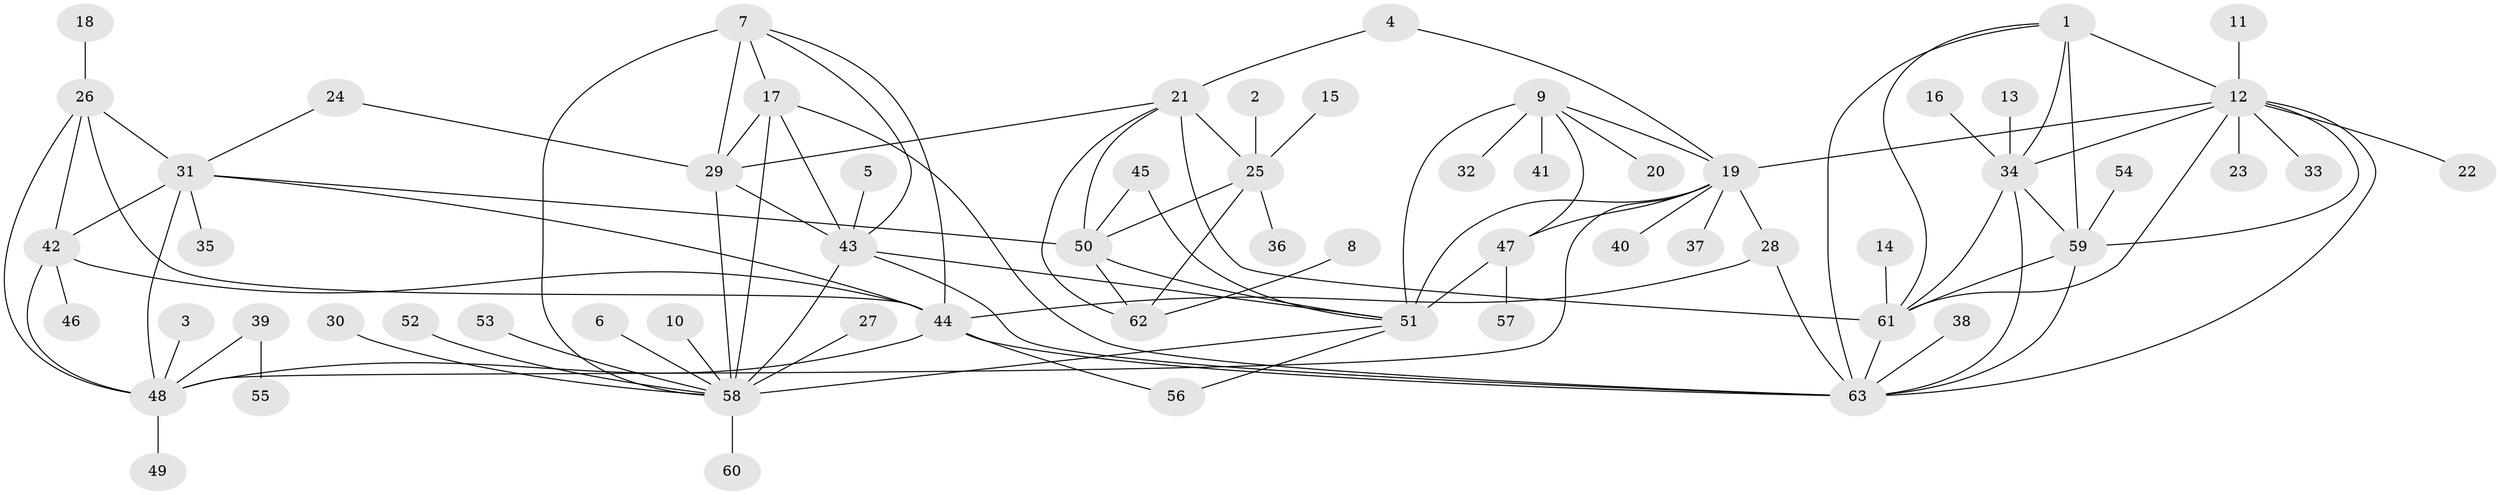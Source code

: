// original degree distribution, {9: 0.03968253968253968, 12: 0.015873015873015872, 5: 0.015873015873015872, 8: 0.06349206349206349, 11: 0.023809523809523808, 6: 0.031746031746031744, 13: 0.007936507936507936, 7: 0.031746031746031744, 10: 0.015873015873015872, 3: 0.031746031746031744, 1: 0.5952380952380952, 2: 0.12698412698412698}
// Generated by graph-tools (version 1.1) at 2025/02/03/09/25 03:02:36]
// undirected, 63 vertices, 104 edges
graph export_dot {
graph [start="1"]
  node [color=gray90,style=filled];
  1;
  2;
  3;
  4;
  5;
  6;
  7;
  8;
  9;
  10;
  11;
  12;
  13;
  14;
  15;
  16;
  17;
  18;
  19;
  20;
  21;
  22;
  23;
  24;
  25;
  26;
  27;
  28;
  29;
  30;
  31;
  32;
  33;
  34;
  35;
  36;
  37;
  38;
  39;
  40;
  41;
  42;
  43;
  44;
  45;
  46;
  47;
  48;
  49;
  50;
  51;
  52;
  53;
  54;
  55;
  56;
  57;
  58;
  59;
  60;
  61;
  62;
  63;
  1 -- 12 [weight=1.0];
  1 -- 34 [weight=1.0];
  1 -- 59 [weight=1.0];
  1 -- 61 [weight=1.0];
  1 -- 63 [weight=1.0];
  2 -- 25 [weight=1.0];
  3 -- 48 [weight=1.0];
  4 -- 19 [weight=1.0];
  4 -- 21 [weight=1.0];
  5 -- 43 [weight=1.0];
  6 -- 58 [weight=1.0];
  7 -- 17 [weight=1.0];
  7 -- 29 [weight=1.0];
  7 -- 43 [weight=1.0];
  7 -- 44 [weight=1.0];
  7 -- 58 [weight=2.0];
  8 -- 62 [weight=1.0];
  9 -- 19 [weight=2.0];
  9 -- 20 [weight=1.0];
  9 -- 32 [weight=1.0];
  9 -- 41 [weight=1.0];
  9 -- 47 [weight=2.0];
  9 -- 51 [weight=4.0];
  10 -- 58 [weight=1.0];
  11 -- 12 [weight=1.0];
  12 -- 19 [weight=1.0];
  12 -- 22 [weight=1.0];
  12 -- 23 [weight=1.0];
  12 -- 33 [weight=1.0];
  12 -- 34 [weight=1.0];
  12 -- 59 [weight=1.0];
  12 -- 61 [weight=1.0];
  12 -- 63 [weight=1.0];
  13 -- 34 [weight=1.0];
  14 -- 61 [weight=1.0];
  15 -- 25 [weight=1.0];
  16 -- 34 [weight=1.0];
  17 -- 29 [weight=1.0];
  17 -- 43 [weight=1.0];
  17 -- 58 [weight=2.0];
  17 -- 63 [weight=1.0];
  18 -- 26 [weight=1.0];
  19 -- 28 [weight=1.0];
  19 -- 37 [weight=1.0];
  19 -- 40 [weight=1.0];
  19 -- 47 [weight=1.0];
  19 -- 48 [weight=1.0];
  19 -- 51 [weight=2.0];
  21 -- 25 [weight=4.0];
  21 -- 29 [weight=1.0];
  21 -- 50 [weight=2.0];
  21 -- 61 [weight=1.0];
  21 -- 62 [weight=2.0];
  24 -- 29 [weight=1.0];
  24 -- 31 [weight=1.0];
  25 -- 36 [weight=1.0];
  25 -- 50 [weight=2.0];
  25 -- 62 [weight=2.0];
  26 -- 31 [weight=2.0];
  26 -- 42 [weight=2.0];
  26 -- 44 [weight=2.0];
  26 -- 48 [weight=2.0];
  27 -- 58 [weight=1.0];
  28 -- 44 [weight=1.0];
  28 -- 63 [weight=1.0];
  29 -- 43 [weight=1.0];
  29 -- 58 [weight=2.0];
  30 -- 58 [weight=1.0];
  31 -- 35 [weight=1.0];
  31 -- 42 [weight=1.0];
  31 -- 44 [weight=1.0];
  31 -- 48 [weight=1.0];
  31 -- 50 [weight=1.0];
  34 -- 59 [weight=1.0];
  34 -- 61 [weight=1.0];
  34 -- 63 [weight=1.0];
  38 -- 63 [weight=1.0];
  39 -- 48 [weight=1.0];
  39 -- 55 [weight=1.0];
  42 -- 44 [weight=1.0];
  42 -- 46 [weight=1.0];
  42 -- 48 [weight=1.0];
  43 -- 51 [weight=1.0];
  43 -- 58 [weight=2.0];
  43 -- 63 [weight=1.0];
  44 -- 48 [weight=1.0];
  44 -- 56 [weight=1.0];
  44 -- 63 [weight=1.0];
  45 -- 50 [weight=1.0];
  45 -- 51 [weight=1.0];
  47 -- 51 [weight=3.0];
  47 -- 57 [weight=1.0];
  48 -- 49 [weight=1.0];
  50 -- 51 [weight=1.0];
  50 -- 62 [weight=1.0];
  51 -- 56 [weight=1.0];
  51 -- 58 [weight=1.0];
  52 -- 58 [weight=1.0];
  53 -- 58 [weight=1.0];
  54 -- 59 [weight=1.0];
  58 -- 60 [weight=1.0];
  59 -- 61 [weight=1.0];
  59 -- 63 [weight=1.0];
  61 -- 63 [weight=1.0];
}
